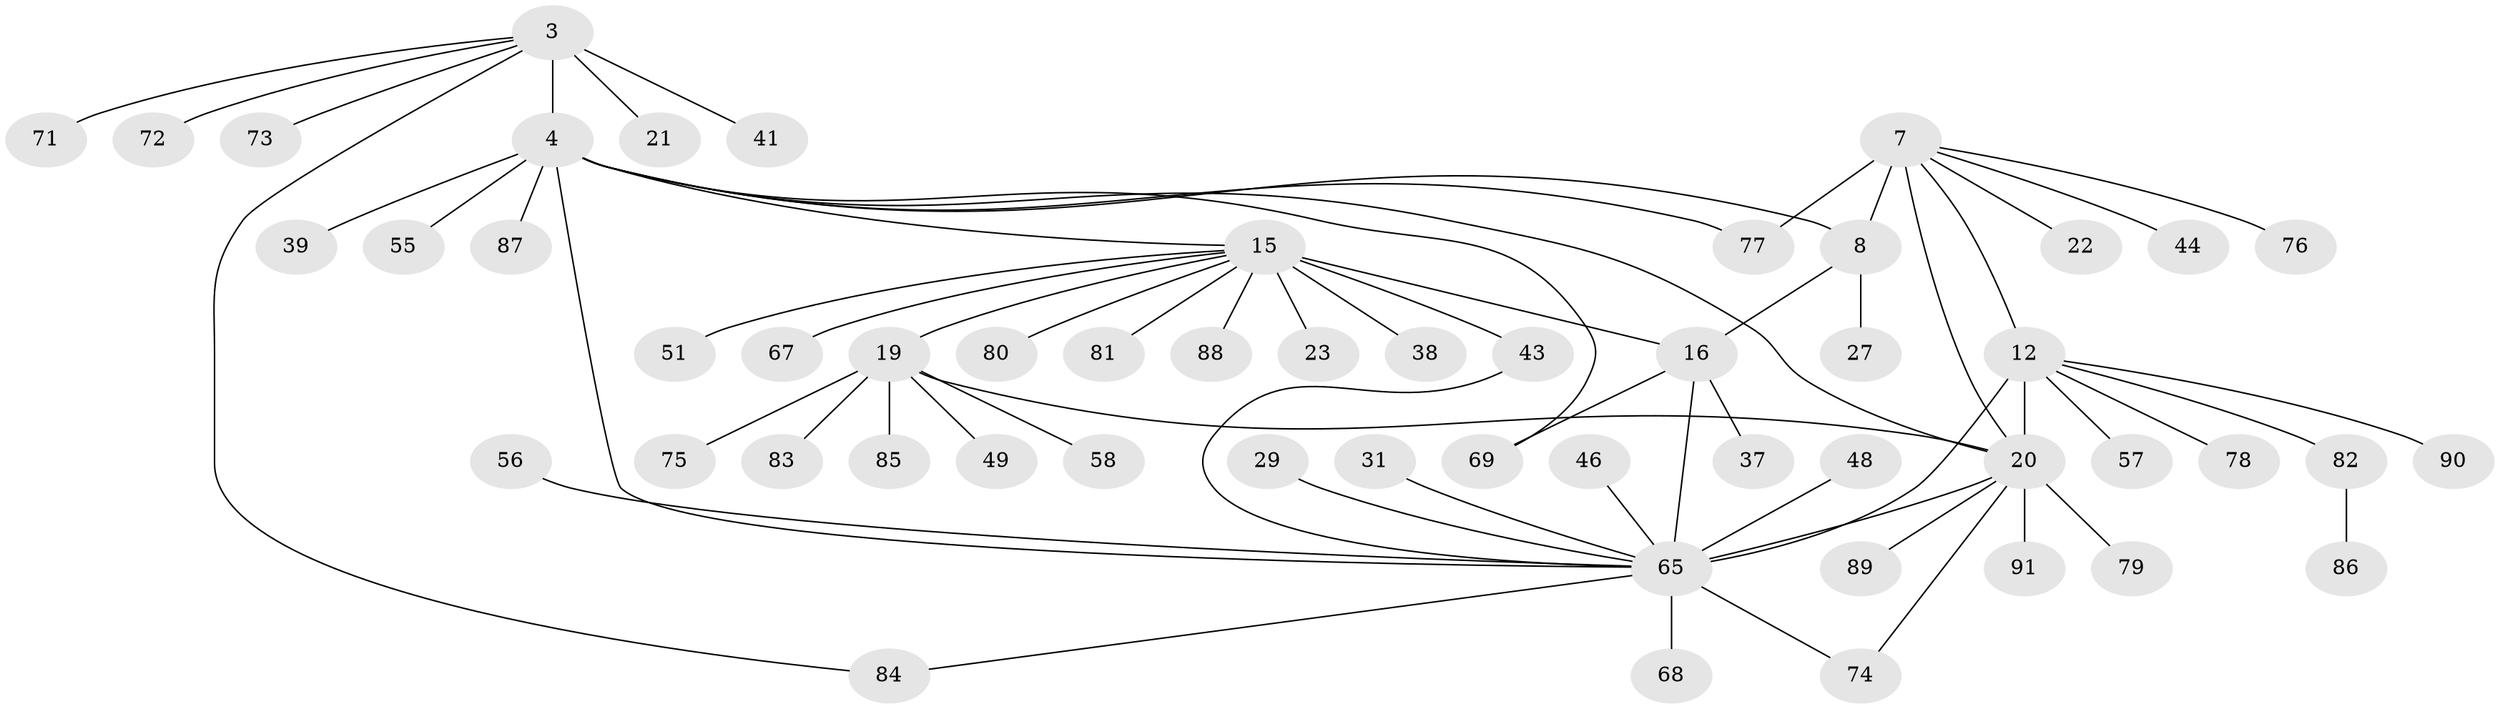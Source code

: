 // original degree distribution, {11: 0.01098901098901099, 6: 0.06593406593406594, 5: 0.054945054945054944, 4: 0.02197802197802198, 7: 0.04395604395604396, 8: 0.01098901098901099, 10: 0.02197802197802198, 1: 0.5054945054945055, 3: 0.08791208791208792, 2: 0.17582417582417584}
// Generated by graph-tools (version 1.1) at 2025/57/03/04/25 21:57:45]
// undirected, 54 vertices, 65 edges
graph export_dot {
graph [start="1"]
  node [color=gray90,style=filled];
  3 [super="+2"];
  4 [super="+1"];
  7 [super="+6"];
  8 [super="+5"];
  12 [super="+10"];
  15 [super="+14"];
  16 [super="+13"];
  19 [super="+18"];
  20 [super="+17"];
  21;
  22;
  23;
  27;
  29;
  31;
  37;
  38 [super="+26"];
  39;
  41;
  43 [super="+40"];
  44;
  46;
  48;
  49;
  51;
  55;
  56;
  57;
  58;
  65 [super="+35+64+11"];
  67 [super="+33+62"];
  68;
  69;
  71 [super="+61"];
  72 [super="+53+59"];
  73;
  74;
  75 [super="+30+66"];
  76;
  77 [super="+70"];
  78;
  79 [super="+45"];
  80 [super="+54"];
  81;
  82 [super="+63"];
  83;
  84;
  85 [super="+36+47"];
  86;
  87 [super="+60"];
  88 [super="+32"];
  89;
  90;
  91;
  3 -- 4 [weight=4];
  3 -- 21;
  3 -- 41;
  3 -- 84;
  3 -- 73;
  3 -- 72;
  3 -- 71;
  4 -- 55;
  4 -- 69;
  4 -- 39;
  4 -- 8;
  4 -- 77;
  4 -- 15;
  4 -- 20;
  4 -- 65 [weight=2];
  4 -- 87;
  7 -- 8 [weight=4];
  7 -- 22;
  7 -- 44;
  7 -- 12;
  7 -- 20;
  7 -- 76;
  7 -- 77;
  8 -- 27;
  8 -- 16;
  12 -- 57;
  12 -- 90;
  12 -- 20;
  12 -- 78;
  12 -- 82;
  12 -- 65 [weight=5];
  15 -- 16 [weight=4];
  15 -- 51;
  15 -- 19;
  15 -- 81;
  15 -- 23;
  15 -- 67;
  15 -- 43;
  15 -- 38;
  15 -- 88;
  15 -- 80;
  16 -- 69;
  16 -- 37;
  16 -- 65;
  19 -- 20 [weight=4];
  19 -- 58;
  19 -- 49;
  19 -- 83;
  19 -- 75;
  19 -- 85;
  20 -- 91;
  20 -- 89;
  20 -- 74;
  20 -- 79;
  20 -- 65;
  29 -- 65;
  31 -- 65;
  43 -- 65;
  46 -- 65;
  48 -- 65;
  56 -- 65;
  65 -- 68;
  65 -- 74;
  65 -- 84;
  82 -- 86;
}
